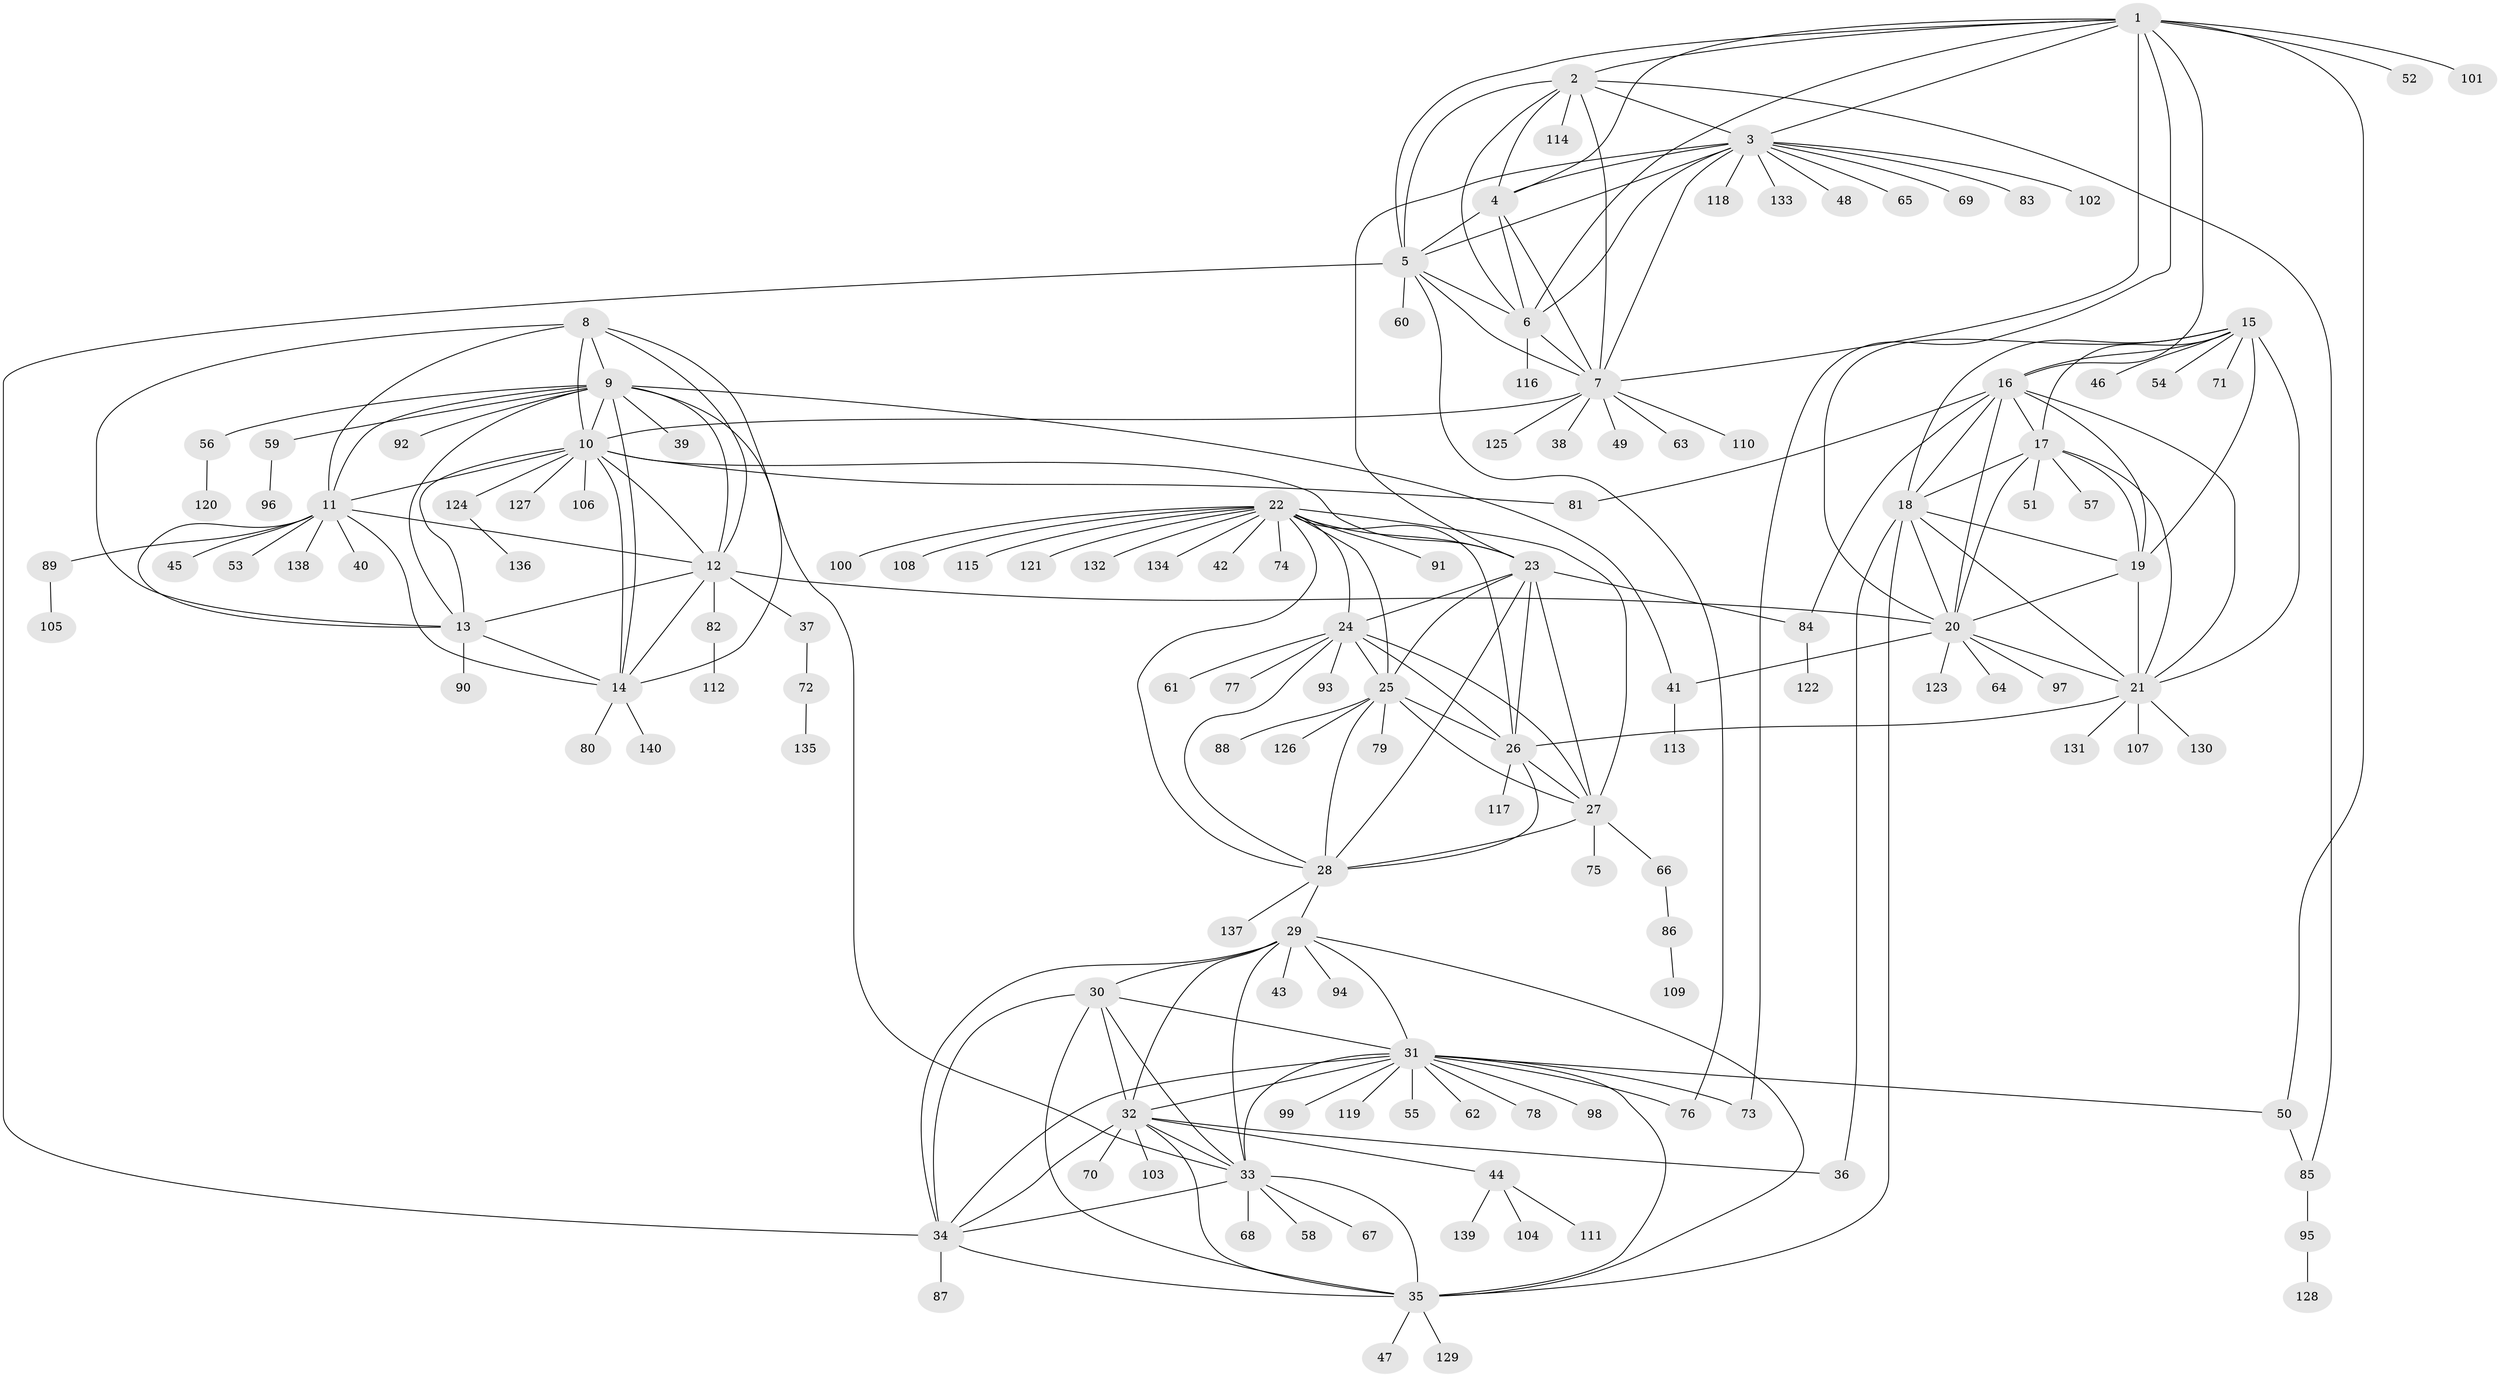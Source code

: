 // coarse degree distribution, {13: 0.018018018018018018, 6: 0.02702702702702703, 12: 0.02702702702702703, 5: 0.036036036036036036, 10: 0.036036036036036036, 7: 0.02702702702702703, 9: 0.02702702702702703, 8: 0.04504504504504504, 2: 0.06306306306306306, 1: 0.6666666666666666, 4: 0.009009009009009009, 3: 0.018018018018018018}
// Generated by graph-tools (version 1.1) at 2025/42/03/06/25 10:42:09]
// undirected, 140 vertices, 228 edges
graph export_dot {
graph [start="1"]
  node [color=gray90,style=filled];
  1;
  2;
  3;
  4;
  5;
  6;
  7;
  8;
  9;
  10;
  11;
  12;
  13;
  14;
  15;
  16;
  17;
  18;
  19;
  20;
  21;
  22;
  23;
  24;
  25;
  26;
  27;
  28;
  29;
  30;
  31;
  32;
  33;
  34;
  35;
  36;
  37;
  38;
  39;
  40;
  41;
  42;
  43;
  44;
  45;
  46;
  47;
  48;
  49;
  50;
  51;
  52;
  53;
  54;
  55;
  56;
  57;
  58;
  59;
  60;
  61;
  62;
  63;
  64;
  65;
  66;
  67;
  68;
  69;
  70;
  71;
  72;
  73;
  74;
  75;
  76;
  77;
  78;
  79;
  80;
  81;
  82;
  83;
  84;
  85;
  86;
  87;
  88;
  89;
  90;
  91;
  92;
  93;
  94;
  95;
  96;
  97;
  98;
  99;
  100;
  101;
  102;
  103;
  104;
  105;
  106;
  107;
  108;
  109;
  110;
  111;
  112;
  113;
  114;
  115;
  116;
  117;
  118;
  119;
  120;
  121;
  122;
  123;
  124;
  125;
  126;
  127;
  128;
  129;
  130;
  131;
  132;
  133;
  134;
  135;
  136;
  137;
  138;
  139;
  140;
  1 -- 2;
  1 -- 3;
  1 -- 4;
  1 -- 5;
  1 -- 6;
  1 -- 7;
  1 -- 16;
  1 -- 50;
  1 -- 52;
  1 -- 73;
  1 -- 101;
  2 -- 3;
  2 -- 4;
  2 -- 5;
  2 -- 6;
  2 -- 7;
  2 -- 85;
  2 -- 114;
  3 -- 4;
  3 -- 5;
  3 -- 6;
  3 -- 7;
  3 -- 23;
  3 -- 48;
  3 -- 65;
  3 -- 69;
  3 -- 83;
  3 -- 102;
  3 -- 118;
  3 -- 133;
  4 -- 5;
  4 -- 6;
  4 -- 7;
  5 -- 6;
  5 -- 7;
  5 -- 34;
  5 -- 60;
  5 -- 76;
  6 -- 7;
  6 -- 116;
  7 -- 10;
  7 -- 38;
  7 -- 49;
  7 -- 63;
  7 -- 110;
  7 -- 125;
  8 -- 9;
  8 -- 10;
  8 -- 11;
  8 -- 12;
  8 -- 13;
  8 -- 14;
  9 -- 10;
  9 -- 11;
  9 -- 12;
  9 -- 13;
  9 -- 14;
  9 -- 33;
  9 -- 39;
  9 -- 41;
  9 -- 56;
  9 -- 59;
  9 -- 92;
  10 -- 11;
  10 -- 12;
  10 -- 13;
  10 -- 14;
  10 -- 23;
  10 -- 81;
  10 -- 106;
  10 -- 124;
  10 -- 127;
  11 -- 12;
  11 -- 13;
  11 -- 14;
  11 -- 40;
  11 -- 45;
  11 -- 53;
  11 -- 89;
  11 -- 138;
  12 -- 13;
  12 -- 14;
  12 -- 20;
  12 -- 37;
  12 -- 82;
  13 -- 14;
  13 -- 90;
  14 -- 80;
  14 -- 140;
  15 -- 16;
  15 -- 17;
  15 -- 18;
  15 -- 19;
  15 -- 20;
  15 -- 21;
  15 -- 46;
  15 -- 54;
  15 -- 71;
  16 -- 17;
  16 -- 18;
  16 -- 19;
  16 -- 20;
  16 -- 21;
  16 -- 81;
  16 -- 84;
  17 -- 18;
  17 -- 19;
  17 -- 20;
  17 -- 21;
  17 -- 51;
  17 -- 57;
  18 -- 19;
  18 -- 20;
  18 -- 21;
  18 -- 35;
  18 -- 36;
  19 -- 20;
  19 -- 21;
  20 -- 21;
  20 -- 41;
  20 -- 64;
  20 -- 97;
  20 -- 123;
  21 -- 26;
  21 -- 107;
  21 -- 130;
  21 -- 131;
  22 -- 23;
  22 -- 24;
  22 -- 25;
  22 -- 26;
  22 -- 27;
  22 -- 28;
  22 -- 42;
  22 -- 74;
  22 -- 91;
  22 -- 100;
  22 -- 108;
  22 -- 115;
  22 -- 121;
  22 -- 132;
  22 -- 134;
  23 -- 24;
  23 -- 25;
  23 -- 26;
  23 -- 27;
  23 -- 28;
  23 -- 84;
  24 -- 25;
  24 -- 26;
  24 -- 27;
  24 -- 28;
  24 -- 61;
  24 -- 77;
  24 -- 93;
  25 -- 26;
  25 -- 27;
  25 -- 28;
  25 -- 79;
  25 -- 88;
  25 -- 126;
  26 -- 27;
  26 -- 28;
  26 -- 117;
  27 -- 28;
  27 -- 66;
  27 -- 75;
  28 -- 29;
  28 -- 137;
  29 -- 30;
  29 -- 31;
  29 -- 32;
  29 -- 33;
  29 -- 34;
  29 -- 35;
  29 -- 43;
  29 -- 94;
  30 -- 31;
  30 -- 32;
  30 -- 33;
  30 -- 34;
  30 -- 35;
  31 -- 32;
  31 -- 33;
  31 -- 34;
  31 -- 35;
  31 -- 50;
  31 -- 55;
  31 -- 62;
  31 -- 73;
  31 -- 76;
  31 -- 78;
  31 -- 98;
  31 -- 99;
  31 -- 119;
  32 -- 33;
  32 -- 34;
  32 -- 35;
  32 -- 36;
  32 -- 44;
  32 -- 70;
  32 -- 103;
  33 -- 34;
  33 -- 35;
  33 -- 58;
  33 -- 67;
  33 -- 68;
  34 -- 35;
  34 -- 87;
  35 -- 47;
  35 -- 129;
  37 -- 72;
  41 -- 113;
  44 -- 104;
  44 -- 111;
  44 -- 139;
  50 -- 85;
  56 -- 120;
  59 -- 96;
  66 -- 86;
  72 -- 135;
  82 -- 112;
  84 -- 122;
  85 -- 95;
  86 -- 109;
  89 -- 105;
  95 -- 128;
  124 -- 136;
}

